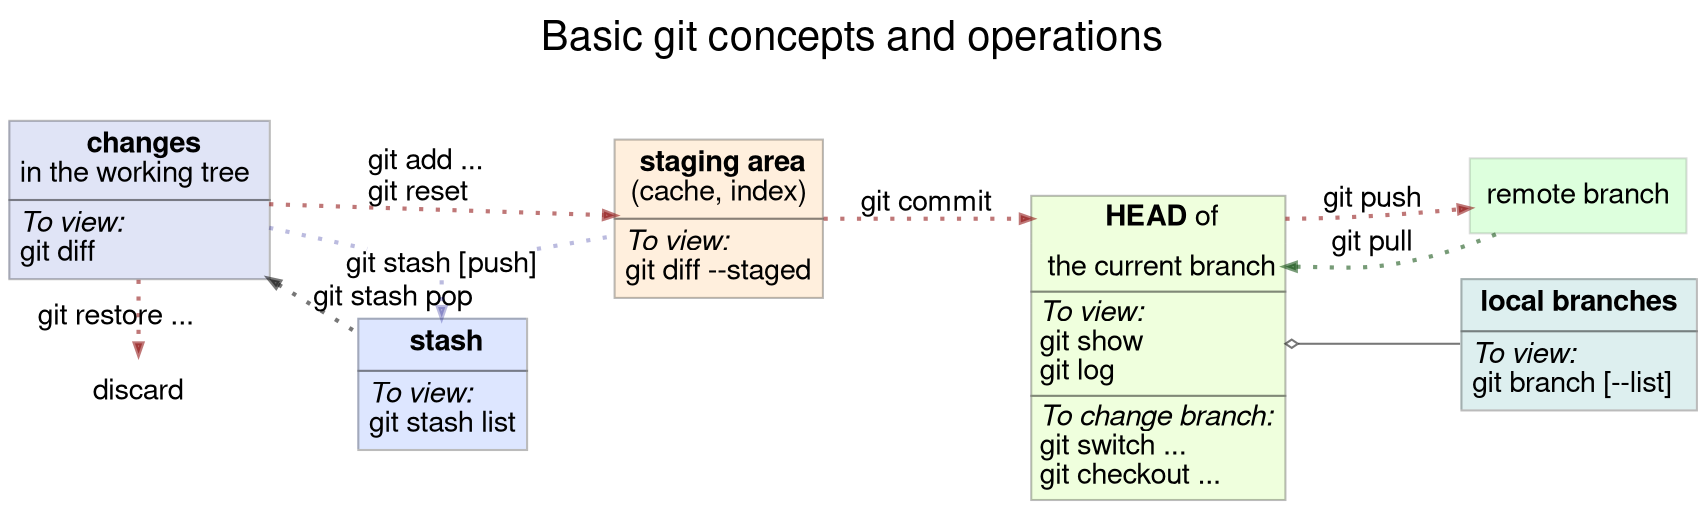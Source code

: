 digraph git_basics {
	graph [
		label = "Basic git concepts and operations\n\n"
		labelloc = t
		fontname = "Helvetica,Arial,sans-serif"
		fontsize = 20
		layout = dot
		rankdir = LR
		newrank = true
	]
	node [
		style=filled
		shape=rect
		pencolor="#00000044" // frames color
		fontname="Helvetica,Arial,sans-serif"
		shape=plaintext
	]
	edge [
		arrowsize=0.5
		fontname="Helvetica,Arial,sans-serif"
		labeldistance=3
		labelfontcolor="#00000080"
		penwidth=2
		style=dotted // dotted style symbolizes data transfer
	]
	changes [
		color="#1430ba21"
		label=<<table border="0" cellborder="1" cellspacing="0" cellpadding="4">
			<tr> <td> <b>changes</b><br/>in the working tree </td> </tr>
			<tr> <td align="left"><i>To view: </i><br align="left"/>
			git diff
			<br align="left"/></td> </tr>
		</table>>
		shape=plain
	]
	staging [
		fillcolor="#ff880022"
		label=<<table border="0" cellborder="1" cellspacing="0" cellpadding="4">
			<tr> <td> <b>staging area</b><br/>(cache, index)</td> </tr>
			<tr> <td align="left"><i>To view: </i><br align="left"/>
			git diff --staged
			<br align="left"/></td> </tr>
		</table>>
		shape=plain
	]
	staging -> HEAD:push [label="git commit" weight=1000 color="#88000088"]
	stash [
		fillcolor="#0044ff22"
		label=<<table border="0" cellborder="1" cellspacing="0" cellpadding="4">
			<tr> <td> <b>stash</b></td> </tr>
			<tr> <td align="left"><i>To view:</i><br align="left"/>
			git stash list
			<br align="left"/></td> </tr>
		</table>>
		shape=plain
	]
	stash_push [
		label="git stash [push]"
		style=""
		shape=plain
		color="#00008844"
	]
	{
		edge [arrowhead=none color="#00008844"]
		changes ->  stash_push
		stash_push -> staging
	}
	changes -> stash [
		dir=back
		xlabel="git stash pop"
		color="#00000088" weight=0]
	stash_push -> stash [xdir=back color="#00008844" minlen=0]
	HEAD [
		fillcolor="#88ff0022"
		label=<<table border="0" cellborder="1" cellspacing="0" cellpadding="3">
			<tr> <td port="push" sides="ltr"> <b>HEAD </b>of</td> </tr>
			<tr> <td port="pull" sides="lbr"> the current branch</td> </tr>
			<tr> <td port="switch" align="left">
				<i>To view:</i>
				<br align="left"/>
				git show<br align="left"/>
				git log
				<br align="left"/>
			</td> </tr>
			<tr> <td align="left">
				<i>To change branch:</i><br align="left"/>
				git switch ...
				<br align="left"/>
				git checkout ...
				<br align="left"/>
			</td> </tr>
		</table>>
		shape=plain
	]
	remote [
		label="remote branch"
		shape=box
		color="#00000022"
		fillcolor="#00ff0022"
	]

	HEAD:push -> remote [label="git push" color="#88000088"]
	HEAD:pull -> remote [dir=back label="git pull" color="#00440088"]
	branches [
		fillcolor="#00888822"
		label=<<table border="0" cellborder="1" cellspacing="0" cellpadding="4">
			<tr> <td> <b>local branches</b> </td> </tr>
			<tr> <td align="left"><i>To view:</i><br align="left"/>
			git branch [--list]
			<br align="left"/></td> </tr>
			</table>>
		shape=plain
	]
	changes -> staging [label="git add ...    \ngit reset      " color="#88000088"]
	discard [shape=plaintext style=""]
	changes -> discard [label="git restore ..." color="#88000088"]
	{rank=same changes discard}
	// UML style aggregation
	HEAD:switch -> branches [
		dir=back
		style=""
		penwidth=1
		arrowtail=odiamond
		arrowhead=none
		color="#00000088"
	]
}